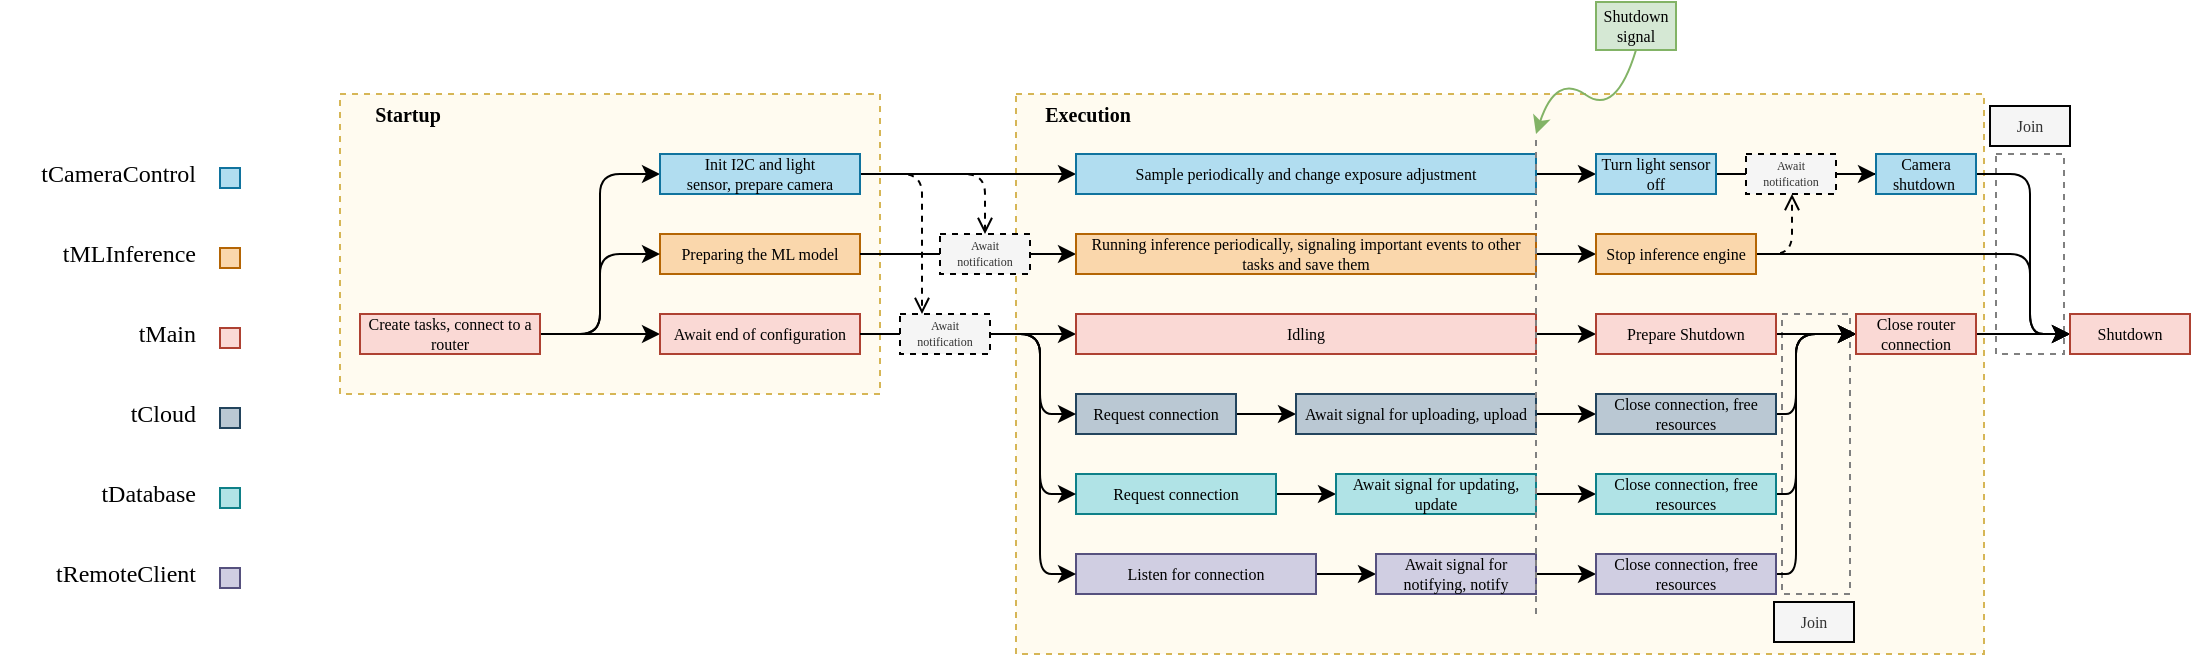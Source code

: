 <mxfile version="13.9.9" type="device"><diagram id="tqQXuNjuuDOLoPQWWJiC" name="Page-1"><mxGraphModel dx="2105" dy="995" grid="1" gridSize="10" guides="1" tooltips="1" connect="1" arrows="1" fold="1" page="1" pageScale="1" pageWidth="827" pageHeight="1169" math="0" shadow="0"><root><mxCell id="0"/><mxCell id="1" parent="0"/><mxCell id="YGMQ-KxcVaCprrHI7GBC-61" value="" style="rounded=0;whiteSpace=wrap;html=1;fontFamily=Consolas;fontSize=8;align=right;dashed=1;fillColor=#FFFBF0;strokeColor=#d6b656;" parent="1" vertex="1"><mxGeometry x="-190" y="290" width="270" height="150" as="geometry"/></mxCell><mxCell id="z_RuCCYYodSeFgYxnyRq-13" value="" style="rounded=0;whiteSpace=wrap;html=1;fontFamily=Consolas;fontSize=8;align=right;dashed=1;fillColor=#FFFBF0;strokeColor=#d6b656;" parent="1" vertex="1"><mxGeometry x="148" y="290" width="484" height="280" as="geometry"/></mxCell><mxCell id="YGMQ-KxcVaCprrHI7GBC-22" value="" style="rounded=0;whiteSpace=wrap;html=1;fillColor=none;fontFamily=Consolas;fontSize=8;fontColor=#000000;align=right;dashed=1;strokeColor=#808080;" parent="1" vertex="1"><mxGeometry x="531" y="400" width="34" height="140" as="geometry"/></mxCell><mxCell id="z_RuCCYYodSeFgYxnyRq-24" value="" style="rounded=0;whiteSpace=wrap;html=1;fillColor=none;fontFamily=Consolas;fontSize=8;fontColor=#000000;align=right;dashed=1;strokeColor=#808080;" parent="1" vertex="1"><mxGeometry x="638" y="320" width="34" height="100" as="geometry"/></mxCell><mxCell id="qHAphGu4cNatvLI3yw4--1" style="edgeStyle=orthogonalEdgeStyle;rounded=0;orthogonalLoop=1;jettySize=auto;html=1;entryX=0;entryY=0.5;entryDx=0;entryDy=0;" edge="1" parent="1" source="qHAphGu4cNatvLI3yw4--3" target="oAE915m8mz4izyao9FX0-108"><mxGeometry relative="1" as="geometry"/></mxCell><mxCell id="oAE915m8mz4izyao9FX0-77" value="&lt;span style=&quot;font-size: 8px ; text-align: left&quot;&gt;Preparing the ML model&lt;/span&gt;" style="rounded=0;whiteSpace=wrap;html=1;fontFamily=Consolas;fillColor=#fad7ac;fontSize=8;strokeColor=#b46504;" parent="1" vertex="1"><mxGeometry x="-30" y="360" width="100" height="20" as="geometry"/></mxCell><mxCell id="oAE915m8mz4izyao9FX0-81" style="rounded=1;orthogonalLoop=1;jettySize=auto;html=1;entryX=0;entryY=0.5;entryDx=0;entryDy=0;fontFamily=Consolas;exitX=1;exitY=0.5;exitDx=0;exitDy=0;fontSize=8;edgeStyle=orthogonalEdgeStyle;" parent="1" source="oAE915m8mz4izyao9FX0-89" target="oAE915m8mz4izyao9FX0-77" edge="1"><mxGeometry relative="1" as="geometry"><mxPoint x="-10" y="420.029" as="sourcePoint"/></mxGeometry></mxCell><mxCell id="oAE915m8mz4izyao9FX0-100" style="rounded=1;orthogonalLoop=1;jettySize=auto;html=1;endArrow=classic;endFill=1;fontFamily=Consolas;fontSize=8;exitX=1;exitY=0.5;exitDx=0;exitDy=0;entryX=0;entryY=0.5;entryDx=0;entryDy=0;edgeStyle=orthogonalEdgeStyle;" parent="1" source="oAE915m8mz4izyao9FX0-89" target="oAE915m8mz4izyao9FX0-99" edge="1"><mxGeometry relative="1" as="geometry"/></mxCell><mxCell id="oAE915m8mz4izyao9FX0-139" style="edgeStyle=orthogonalEdgeStyle;rounded=1;orthogonalLoop=1;jettySize=auto;html=1;endArrow=classic;endFill=1;fontFamily=Consolas;fontSize=8;fontColor=#000000;" parent="1" source="oAE915m8mz4izyao9FX0-89" target="oAE915m8mz4izyao9FX0-138" edge="1"><mxGeometry relative="1" as="geometry"><mxPoint x="-30" y="330" as="targetPoint"/></mxGeometry></mxCell><mxCell id="oAE915m8mz4izyao9FX0-89" value="Create tasks, connect to a router" style="rounded=0;whiteSpace=wrap;html=1;fontFamily=Consolas;fillColor=#fad9d5;fontSize=8;strokeColor=#ae4132;" parent="1" vertex="1"><mxGeometry x="-180" y="400" width="90" height="20" as="geometry"/></mxCell><mxCell id="oAE915m8mz4izyao9FX0-93" value="&lt;span&gt;tMLInference&lt;/span&gt;" style="text;html=1;strokeColor=none;fillColor=none;align=right;verticalAlign=middle;whiteSpace=wrap;rounded=0;fontFamily=Consolas;" parent="1" vertex="1"><mxGeometry x="-340" y="360" width="80" height="20" as="geometry"/></mxCell><mxCell id="oAE915m8mz4izyao9FX0-94" value="&lt;span&gt;tMain&lt;/span&gt;" style="text;html=1;strokeColor=none;fillColor=none;align=right;verticalAlign=middle;whiteSpace=wrap;rounded=0;fontFamily=Consolas;" parent="1" vertex="1"><mxGeometry x="-290" y="400" width="30" height="20" as="geometry"/></mxCell><mxCell id="oAE915m8mz4izyao9FX0-97" value="&lt;span&gt;tCameraControl&lt;/span&gt;" style="text;html=1;strokeColor=none;fillColor=none;align=right;verticalAlign=middle;whiteSpace=wrap;rounded=0;fontFamily=Consolas;" parent="1" vertex="1"><mxGeometry x="-360" y="320" width="100" height="20" as="geometry"/></mxCell><mxCell id="qHAphGu4cNatvLI3yw4--2" style="edgeStyle=orthogonalEdgeStyle;rounded=0;orthogonalLoop=1;jettySize=auto;html=1;" edge="1" parent="1" source="oAE915m8mz4izyao9FX0-99" target="oAE915m8mz4izyao9FX0-106"><mxGeometry relative="1" as="geometry"/></mxCell><mxCell id="qHAphGu4cNatvLI3yw4--5" style="edgeStyle=orthogonalEdgeStyle;rounded=1;orthogonalLoop=1;jettySize=auto;html=1;entryX=0.5;entryY=0;entryDx=0;entryDy=0;endArrow=open;endFill=0;dashed=1;" edge="1" parent="1" source="oAE915m8mz4izyao9FX0-99" target="qHAphGu4cNatvLI3yw4--3"><mxGeometry relative="1" as="geometry"/></mxCell><mxCell id="qHAphGu4cNatvLI3yw4--10" style="edgeStyle=orthogonalEdgeStyle;rounded=1;orthogonalLoop=1;jettySize=auto;html=1;entryX=0.25;entryY=0;entryDx=0;entryDy=0;dashed=1;endArrow=open;endFill=0;" edge="1" parent="1" source="oAE915m8mz4izyao9FX0-99" target="qHAphGu4cNatvLI3yw4--8"><mxGeometry relative="1" as="geometry"><mxPoint x="90" y="400" as="targetPoint"/><Array as="points"><mxPoint x="101" y="330"/><mxPoint x="101" y="400"/></Array></mxGeometry></mxCell><mxCell id="oAE915m8mz4izyao9FX0-99" value="&lt;span style=&quot;font-size: 8px ; text-align: left&quot;&gt;Init I2C and light sensor,&amp;nbsp;&lt;/span&gt;prepare camera" style="rounded=0;whiteSpace=wrap;html=1;fontFamily=Consolas;fillColor=#b1ddf0;fontSize=8;strokeColor=#10739e;" parent="1" vertex="1"><mxGeometry x="-30" y="320" width="100" height="20" as="geometry"/></mxCell><mxCell id="oAE915m8mz4izyao9FX0-157" style="edgeStyle=orthogonalEdgeStyle;rounded=1;orthogonalLoop=1;jettySize=auto;html=1;entryX=0;entryY=0.5;entryDx=0;entryDy=0;endArrow=classic;endFill=1;fontFamily=Consolas;fontSize=8;fontColor=#000000;" parent="1" source="oAE915m8mz4izyao9FX0-106" target="oAE915m8mz4izyao9FX0-164" edge="1"><mxGeometry relative="1" as="geometry"><mxPoint x="458" y="410" as="targetPoint"/></mxGeometry></mxCell><mxCell id="oAE915m8mz4izyao9FX0-106" value="&lt;span style=&quot;font-size: 8px ; text-align: left&quot;&gt;Sample periodically and change exposure adjustment&lt;/span&gt;" style="rounded=0;whiteSpace=wrap;html=1;fontFamily=Consolas;fillColor=#b1ddf0;fontSize=8;strokeColor=#10739e;" parent="1" vertex="1"><mxGeometry x="178" y="320" width="230" height="20" as="geometry"/></mxCell><mxCell id="oAE915m8mz4izyao9FX0-156" style="edgeStyle=orthogonalEdgeStyle;rounded=1;orthogonalLoop=1;jettySize=auto;html=1;entryX=0;entryY=0.5;entryDx=0;entryDy=0;endArrow=classic;endFill=1;fontFamily=Consolas;fontSize=8;fontColor=#000000;" parent="1" source="oAE915m8mz4izyao9FX0-108" target="oAE915m8mz4izyao9FX0-166" edge="1"><mxGeometry relative="1" as="geometry"><mxPoint x="458" y="410" as="targetPoint"/></mxGeometry></mxCell><mxCell id="oAE915m8mz4izyao9FX0-108" value="&lt;span style=&quot;font-size: 8px ; text-align: left&quot;&gt;Running inference periodically, signaling important events to other tasks and save them&lt;/span&gt;" style="rounded=0;whiteSpace=wrap;html=1;fontFamily=Consolas;fillColor=#fad7ac;fontSize=8;strokeColor=#b46504;" parent="1" vertex="1"><mxGeometry x="178" y="360" width="230" height="20" as="geometry"/></mxCell><mxCell id="oAE915m8mz4izyao9FX0-110" value="&lt;span&gt;tCloud&lt;/span&gt;" style="text;html=1;strokeColor=none;fillColor=none;align=right;verticalAlign=middle;whiteSpace=wrap;rounded=0;fontFamily=Consolas;" parent="1" vertex="1"><mxGeometry x="-300" y="440" width="40" height="20" as="geometry"/></mxCell><mxCell id="oAE915m8mz4izyao9FX0-113" value="&lt;span&gt;tDatabase&lt;/span&gt;" style="text;html=1;strokeColor=none;fillColor=none;align=right;verticalAlign=middle;whiteSpace=wrap;rounded=0;fontFamily=Consolas;" parent="1" vertex="1"><mxGeometry x="-320" y="480" width="60" height="20" as="geometry"/></mxCell><mxCell id="oAE915m8mz4izyao9FX0-114" value="&lt;span&gt;tRemoteClient&lt;/span&gt;" style="text;html=1;strokeColor=none;fillColor=none;align=right;verticalAlign=middle;whiteSpace=wrap;rounded=0;fontFamily=Consolas;" parent="1" vertex="1"><mxGeometry x="-350" y="520" width="90" height="20" as="geometry"/></mxCell><mxCell id="oAE915m8mz4izyao9FX0-128" style="edgeStyle=none;rounded=0;orthogonalLoop=1;jettySize=auto;html=1;endArrow=classic;endFill=1;fontFamily=Consolas;fontSize=8;" parent="1" source="oAE915m8mz4izyao9FX0-115" target="oAE915m8mz4izyao9FX0-127" edge="1"><mxGeometry relative="1" as="geometry"/></mxCell><mxCell id="oAE915m8mz4izyao9FX0-115" value="Request connection" style="rounded=0;whiteSpace=wrap;html=1;fontFamily=Consolas;fillColor=#bac8d3;fontSize=8;strokeColor=#23445d;" parent="1" vertex="1"><mxGeometry x="178" y="440" width="80" height="20" as="geometry"/></mxCell><mxCell id="oAE915m8mz4izyao9FX0-129" style="edgeStyle=none;rounded=0;orthogonalLoop=1;jettySize=auto;html=1;endArrow=classic;endFill=1;fontFamily=Consolas;fontSize=8;" parent="1" source="oAE915m8mz4izyao9FX0-118" target="oAE915m8mz4izyao9FX0-126" edge="1"><mxGeometry relative="1" as="geometry"/></mxCell><mxCell id="oAE915m8mz4izyao9FX0-118" value="&lt;span&gt;Request connection&lt;/span&gt;" style="rounded=0;whiteSpace=wrap;html=1;fontFamily=Consolas;fillColor=#b0e3e6;fontSize=8;strokeColor=#0e8088;" parent="1" vertex="1"><mxGeometry x="178" y="480" width="100" height="20" as="geometry"/></mxCell><mxCell id="oAE915m8mz4izyao9FX0-130" style="edgeStyle=none;rounded=0;orthogonalLoop=1;jettySize=auto;html=1;endArrow=classic;endFill=1;fontFamily=Consolas;fontSize=8;" parent="1" source="oAE915m8mz4izyao9FX0-119" target="oAE915m8mz4izyao9FX0-124" edge="1"><mxGeometry relative="1" as="geometry"/></mxCell><mxCell id="oAE915m8mz4izyao9FX0-119" value="Listen for connection" style="rounded=0;whiteSpace=wrap;html=1;fontFamily=Consolas;fillColor=#d0cee2;fontSize=8;strokeColor=#56517e;" parent="1" vertex="1"><mxGeometry x="178" y="520" width="120" height="20" as="geometry"/></mxCell><mxCell id="oAE915m8mz4izyao9FX0-160" style="edgeStyle=orthogonalEdgeStyle;rounded=1;orthogonalLoop=1;jettySize=auto;html=1;endArrow=classic;endFill=1;fontFamily=Consolas;fontSize=8;fontColor=#000000;" parent="1" source="oAE915m8mz4izyao9FX0-124" target="z_RuCCYYodSeFgYxnyRq-2" edge="1"><mxGeometry relative="1" as="geometry"><mxPoint x="458" y="530" as="targetPoint"/></mxGeometry></mxCell><mxCell id="oAE915m8mz4izyao9FX0-124" value="Await signal for notifying, notify" style="rounded=0;whiteSpace=wrap;html=1;fontFamily=Consolas;fillColor=#d0cee2;fontSize=8;strokeColor=#56517e;" parent="1" vertex="1"><mxGeometry x="328" y="520" width="80" height="20" as="geometry"/></mxCell><mxCell id="oAE915m8mz4izyao9FX0-159" style="edgeStyle=orthogonalEdgeStyle;rounded=1;orthogonalLoop=1;jettySize=auto;html=1;endArrow=classic;endFill=1;fontFamily=Consolas;fontSize=8;fontColor=#000000;" parent="1" source="oAE915m8mz4izyao9FX0-126" target="oAE915m8mz4izyao9FX0-174" edge="1"><mxGeometry relative="1" as="geometry"><mxPoint x="458" y="490" as="targetPoint"/></mxGeometry></mxCell><mxCell id="oAE915m8mz4izyao9FX0-126" value="Await signal for updating, update" style="rounded=0;whiteSpace=wrap;html=1;fontFamily=Consolas;fillColor=#b0e3e6;fontSize=8;strokeColor=#0e8088;" parent="1" vertex="1"><mxGeometry x="308" y="480" width="100" height="20" as="geometry"/></mxCell><mxCell id="oAE915m8mz4izyao9FX0-158" style="edgeStyle=orthogonalEdgeStyle;rounded=1;orthogonalLoop=1;jettySize=auto;html=1;endArrow=classic;endFill=1;fontFamily=Consolas;fontSize=8;fontColor=#000000;" parent="1" source="oAE915m8mz4izyao9FX0-127" target="oAE915m8mz4izyao9FX0-176" edge="1"><mxGeometry relative="1" as="geometry"><mxPoint x="458" y="450" as="targetPoint"/></mxGeometry></mxCell><mxCell id="oAE915m8mz4izyao9FX0-127" value="Await signal for uploading, upload" style="rounded=0;whiteSpace=wrap;html=1;fontFamily=Consolas;fillColor=#bac8d3;fontSize=8;strokeColor=#23445d;" parent="1" vertex="1"><mxGeometry x="288" y="440" width="120" height="20" as="geometry"/></mxCell><mxCell id="oAE915m8mz4izyao9FX0-138" value="Await end of configuration" style="rounded=0;whiteSpace=wrap;html=1;fontFamily=Consolas;fillColor=#fad9d5;fontSize=8;strokeColor=#ae4132;" parent="1" vertex="1"><mxGeometry x="-30" y="400" width="100" height="20" as="geometry"/></mxCell><mxCell id="oAE915m8mz4izyao9FX0-147" style="edgeStyle=orthogonalEdgeStyle;rounded=1;orthogonalLoop=1;jettySize=auto;html=1;entryX=0;entryY=0.5;entryDx=0;entryDy=0;endArrow=classic;endFill=1;fontFamily=Consolas;fontSize=8;fontColor=#000000;" parent="1" source="oAE915m8mz4izyao9FX0-138" target="oAE915m8mz4izyao9FX0-115" edge="1"><mxGeometry relative="1" as="geometry"><mxPoint x="138.0" y="410.034" as="sourcePoint"/><Array as="points"><mxPoint x="160" y="410"/><mxPoint x="160" y="450"/></Array></mxGeometry></mxCell><mxCell id="oAE915m8mz4izyao9FX0-148" style="edgeStyle=orthogonalEdgeStyle;rounded=1;orthogonalLoop=1;jettySize=auto;html=1;entryX=0;entryY=0.5;entryDx=0;entryDy=0;endArrow=classic;endFill=1;fontFamily=Consolas;fontSize=8;fontColor=#000000;" parent="1" source="oAE915m8mz4izyao9FX0-138" target="oAE915m8mz4izyao9FX0-118" edge="1"><mxGeometry relative="1" as="geometry"><mxPoint x="138.0" y="410.034" as="sourcePoint"/><Array as="points"><mxPoint x="160" y="410"/><mxPoint x="160" y="490"/></Array></mxGeometry></mxCell><mxCell id="oAE915m8mz4izyao9FX0-149" style="edgeStyle=orthogonalEdgeStyle;rounded=1;orthogonalLoop=1;jettySize=auto;html=1;entryX=0;entryY=0.5;entryDx=0;entryDy=0;endArrow=classic;endFill=1;fontFamily=Consolas;fontSize=8;fontColor=#000000;" parent="1" source="oAE915m8mz4izyao9FX0-138" target="oAE915m8mz4izyao9FX0-119" edge="1"><mxGeometry relative="1" as="geometry"><mxPoint x="138.0" y="410.034" as="sourcePoint"/><Array as="points"><mxPoint x="160" y="410"/><mxPoint x="160" y="530"/></Array></mxGeometry></mxCell><mxCell id="oAE915m8mz4izyao9FX0-153" style="edgeStyle=orthogonalEdgeStyle;rounded=1;orthogonalLoop=1;jettySize=auto;html=1;endArrow=classic;endFill=1;fontFamily=Consolas;fontSize=8;fontColor=#000000;" parent="1" source="qHAphGu4cNatvLI3yw4--8" target="oAE915m8mz4izyao9FX0-152" edge="1"><mxGeometry relative="1" as="geometry"><mxPoint x="138.0" y="410" as="sourcePoint"/></mxGeometry></mxCell><mxCell id="oAE915m8mz4izyao9FX0-155" style="edgeStyle=orthogonalEdgeStyle;rounded=1;orthogonalLoop=1;jettySize=auto;html=1;endArrow=classic;endFill=1;fontFamily=Consolas;fontSize=8;fontColor=#000000;entryX=0;entryY=0.5;entryDx=0;entryDy=0;" parent="1" source="oAE915m8mz4izyao9FX0-152" target="oAE915m8mz4izyao9FX0-178" edge="1"><mxGeometry relative="1" as="geometry"><mxPoint x="458" y="410" as="targetPoint"/></mxGeometry></mxCell><mxCell id="oAE915m8mz4izyao9FX0-152" value="Idling" style="rounded=0;whiteSpace=wrap;html=1;fontFamily=Consolas;fillColor=#fad9d5;fontSize=8;strokeColor=#ae4132;" parent="1" vertex="1"><mxGeometry x="178" y="400" width="230" height="20" as="geometry"/></mxCell><mxCell id="oAE915m8mz4izyao9FX0-163" style="edgeStyle=orthogonalEdgeStyle;rounded=1;orthogonalLoop=1;jettySize=auto;html=1;entryX=0;entryY=0.5;entryDx=0;entryDy=0;endArrow=classic;endFill=1;fontFamily=Consolas;fontSize=8;fontColor=#000000;exitX=1;exitY=0.5;exitDx=0;exitDy=0;" parent="1" source="YGMQ-KxcVaCprrHI7GBC-1" target="oAE915m8mz4izyao9FX0-179" edge="1"><mxGeometry relative="1" as="geometry"><mxPoint x="635" y="330" as="sourcePoint"/><Array as="points"><mxPoint x="655" y="330"/><mxPoint x="655" y="410"/></Array></mxGeometry></mxCell><mxCell id="YGMQ-KxcVaCprrHI7GBC-2" style="edgeStyle=orthogonalEdgeStyle;rounded=0;orthogonalLoop=1;jettySize=auto;html=1;" parent="1" source="YGMQ-KxcVaCprrHI7GBC-3" target="YGMQ-KxcVaCprrHI7GBC-1" edge="1"><mxGeometry relative="1" as="geometry"/></mxCell><mxCell id="YGMQ-KxcVaCprrHI7GBC-8" style="edgeStyle=orthogonalEdgeStyle;rounded=1;orthogonalLoop=1;jettySize=auto;html=1;endArrow=none;endFill=0;strokeColor=#000000;fontSize=6;" parent="1" source="oAE915m8mz4izyao9FX0-164" target="YGMQ-KxcVaCprrHI7GBC-3" edge="1"><mxGeometry relative="1" as="geometry"/></mxCell><mxCell id="oAE915m8mz4izyao9FX0-164" value="Turn light sensor off" style="rounded=0;whiteSpace=wrap;html=1;fontFamily=Consolas;fillColor=#b1ddf0;fontSize=8;strokeColor=#10739e;" parent="1" vertex="1"><mxGeometry x="438" y="320" width="60" height="20" as="geometry"/></mxCell><mxCell id="oAE915m8mz4izyao9FX0-165" style="edgeStyle=orthogonalEdgeStyle;rounded=1;orthogonalLoop=1;jettySize=auto;html=1;entryX=0;entryY=0.5;entryDx=0;entryDy=0;endArrow=classic;endFill=1;fontFamily=Consolas;fontSize=8;fontColor=#000000;" parent="1" source="oAE915m8mz4izyao9FX0-166" target="oAE915m8mz4izyao9FX0-179" edge="1"><mxGeometry relative="1" as="geometry"><Array as="points"><mxPoint x="655" y="370"/><mxPoint x="655" y="410"/></Array></mxGeometry></mxCell><mxCell id="YGMQ-KxcVaCprrHI7GBC-6" style="edgeStyle=orthogonalEdgeStyle;rounded=1;orthogonalLoop=1;jettySize=auto;html=1;endArrow=open;endFill=0;strokeColor=#000000;fontSize=6;dashed=1;" parent="1" source="oAE915m8mz4izyao9FX0-166" target="YGMQ-KxcVaCprrHI7GBC-3" edge="1"><mxGeometry relative="1" as="geometry"><Array as="points"><mxPoint x="536" y="370"/></Array></mxGeometry></mxCell><mxCell id="oAE915m8mz4izyao9FX0-166" value="Stop inference engine" style="rounded=0;whiteSpace=wrap;html=1;fontFamily=Consolas;fillColor=#fad7ac;fontSize=8;strokeColor=#b46504;" parent="1" vertex="1"><mxGeometry x="438" y="360" width="80" height="20" as="geometry"/></mxCell><mxCell id="YGMQ-KxcVaCprrHI7GBC-20" style="edgeStyle=orthogonalEdgeStyle;rounded=1;orthogonalLoop=1;jettySize=auto;html=1;entryX=0;entryY=0.5;entryDx=0;entryDy=0;endArrow=classic;endFill=1;strokeColor=#000000;fontSize=6;" parent="1" source="oAE915m8mz4izyao9FX0-174" target="YGMQ-KxcVaCprrHI7GBC-10" edge="1"><mxGeometry relative="1" as="geometry"><Array as="points"><mxPoint x="538" y="490"/><mxPoint x="538" y="410"/></Array></mxGeometry></mxCell><mxCell id="oAE915m8mz4izyao9FX0-174" value="Close connection, free resources" style="rounded=0;whiteSpace=wrap;html=1;fontFamily=Consolas;fillColor=#b0e3e6;fontSize=8;strokeColor=#0e8088;" parent="1" vertex="1"><mxGeometry x="438" y="480" width="90" height="20" as="geometry"/></mxCell><mxCell id="YGMQ-KxcVaCprrHI7GBC-19" style="edgeStyle=orthogonalEdgeStyle;rounded=1;orthogonalLoop=1;jettySize=auto;html=1;entryX=0;entryY=0.5;entryDx=0;entryDy=0;endArrow=classic;endFill=1;strokeColor=#000000;fontSize=6;" parent="1" source="oAE915m8mz4izyao9FX0-176" target="YGMQ-KxcVaCprrHI7GBC-10" edge="1"><mxGeometry relative="1" as="geometry"><Array as="points"><mxPoint x="538" y="450"/><mxPoint x="538" y="410"/></Array></mxGeometry></mxCell><mxCell id="oAE915m8mz4izyao9FX0-176" value="Close connection, free resources" style="rounded=0;whiteSpace=wrap;html=1;fontFamily=Consolas;fillColor=#bac8d3;fontSize=8;strokeColor=#23445d;" parent="1" vertex="1"><mxGeometry x="438" y="440" width="90" height="20" as="geometry"/></mxCell><mxCell id="oAE915m8mz4izyao9FX0-177" style="edgeStyle=orthogonalEdgeStyle;rounded=1;orthogonalLoop=1;jettySize=auto;html=1;endArrow=classic;endFill=1;fontFamily=Consolas;fontSize=8;fontColor=#000000;exitX=1;exitY=0.5;exitDx=0;exitDy=0;" parent="1" source="YGMQ-KxcVaCprrHI7GBC-10" target="oAE915m8mz4izyao9FX0-179" edge="1"><mxGeometry relative="1" as="geometry"><mxPoint x="635" y="410" as="sourcePoint"/></mxGeometry></mxCell><mxCell id="oAE915m8mz4izyao9FX0-178" value="Prepare Shutdown" style="rounded=0;whiteSpace=wrap;html=1;fontFamily=Consolas;fillColor=#fad9d5;fontSize=8;" parent="1" vertex="1"><mxGeometry x="438" y="400" width="90" height="20" as="geometry"/></mxCell><mxCell id="oAE915m8mz4izyao9FX0-179" value="Shutdown" style="rounded=0;whiteSpace=wrap;html=1;fontFamily=Consolas;fillColor=#fad9d5;fontSize=8;" parent="1" vertex="1"><mxGeometry x="675" y="400" width="60" height="20" as="geometry"/></mxCell><mxCell id="YGMQ-KxcVaCprrHI7GBC-21" style="edgeStyle=orthogonalEdgeStyle;rounded=1;orthogonalLoop=1;jettySize=auto;html=1;entryX=0;entryY=0.5;entryDx=0;entryDy=0;endArrow=classic;endFill=1;strokeColor=#000000;fontSize=6;" parent="1" source="z_RuCCYYodSeFgYxnyRq-2" target="YGMQ-KxcVaCprrHI7GBC-10" edge="1"><mxGeometry relative="1" as="geometry"><Array as="points"><mxPoint x="538" y="530"/><mxPoint x="538" y="410"/></Array></mxGeometry></mxCell><mxCell id="z_RuCCYYodSeFgYxnyRq-2" value="Close connection, free resources" style="rounded=0;whiteSpace=wrap;html=1;fontFamily=Consolas;fillColor=#d0cee2;fontSize=8;strokeColor=#56517e;" parent="1" vertex="1"><mxGeometry x="438" y="520" width="90" height="20" as="geometry"/></mxCell><mxCell id="z_RuCCYYodSeFgYxnyRq-9" value="&lt;span&gt;Join&lt;/span&gt;" style="rounded=0;whiteSpace=wrap;html=1;fontFamily=Consolas;fillColor=#f5f5f5;fontSize=8;strokeColor=#000000;fontColor=#333333;fontStyle=0;" parent="1" vertex="1"><mxGeometry x="635" y="296" width="40" height="20" as="geometry"/></mxCell><mxCell id="z_RuCCYYodSeFgYxnyRq-10" value="" style="curved=1;endArrow=classic;html=1;exitX=0.5;exitY=1;exitDx=0;exitDy=0;fillColor=#d5e8d4;strokeColor=#82b366;" parent="1" source="z_RuCCYYodSeFgYxnyRq-11" edge="1"><mxGeometry width="50" height="50" relative="1" as="geometry"><mxPoint x="458" y="270" as="sourcePoint"/><mxPoint x="408" y="310" as="targetPoint"/><Array as="points"><mxPoint x="448" y="301"/><mxPoint x="418" y="280"/></Array></mxGeometry></mxCell><mxCell id="z_RuCCYYodSeFgYxnyRq-11" value="&lt;span&gt;Shutdown signal&lt;/span&gt;" style="rounded=0;whiteSpace=wrap;html=1;fontFamily=Consolas;fillColor=#d5e8d4;fontSize=8;strokeColor=#82b366;fontStyle=0;" parent="1" vertex="1"><mxGeometry x="438" y="244" width="40" height="24" as="geometry"/></mxCell><mxCell id="z_RuCCYYodSeFgYxnyRq-14" value="&lt;font size=&quot;1&quot;&gt;&lt;b&gt;Execution&lt;/b&gt;&lt;/font&gt;" style="rounded=0;whiteSpace=wrap;html=1;fontFamily=Consolas;fillColor=none;fontSize=8;strokeColor=none;fontStyle=0;" parent="1" vertex="1"><mxGeometry x="150" y="290" width="68" height="20" as="geometry"/></mxCell><mxCell id="YGMQ-KxcVaCprrHI7GBC-1" value="Camera shutdown&amp;nbsp;" style="rounded=0;whiteSpace=wrap;html=1;fontFamily=Consolas;fillColor=#b1ddf0;fontSize=8;strokeColor=#10739e;" parent="1" vertex="1"><mxGeometry x="578" y="320" width="50" height="20" as="geometry"/></mxCell><mxCell id="YGMQ-KxcVaCprrHI7GBC-3" value="&lt;span style=&quot;font-size: 6px;&quot;&gt;Await notification&lt;/span&gt;" style="rounded=0;whiteSpace=wrap;html=1;fontFamily=Consolas;fillColor=#f5f5f5;fontSize=6;strokeColor=#000000;fontColor=#333333;fontStyle=0;dashed=1;" parent="1" vertex="1"><mxGeometry x="513" y="320" width="45" height="20" as="geometry"/></mxCell><mxCell id="YGMQ-KxcVaCprrHI7GBC-10" value="Close router&lt;br&gt;connection" style="rounded=0;whiteSpace=wrap;html=1;fontFamily=Consolas;fillColor=#fad9d5;fontSize=8;" parent="1" vertex="1"><mxGeometry x="568" y="400" width="60" height="20" as="geometry"/></mxCell><mxCell id="YGMQ-KxcVaCprrHI7GBC-11" style="edgeStyle=orthogonalEdgeStyle;rounded=1;orthogonalLoop=1;jettySize=auto;html=1;endArrow=classic;endFill=1;fontFamily=Consolas;fontSize=8;fontColor=#000000;exitX=1;exitY=0.5;exitDx=0;exitDy=0;" parent="1" source="oAE915m8mz4izyao9FX0-178" target="YGMQ-KxcVaCprrHI7GBC-10" edge="1"><mxGeometry relative="1" as="geometry"><mxPoint x="551" y="410" as="sourcePoint"/><mxPoint x="675" y="410" as="targetPoint"/></mxGeometry></mxCell><mxCell id="YGMQ-KxcVaCprrHI7GBC-23" value="&lt;span&gt;Join&lt;/span&gt;" style="rounded=0;whiteSpace=wrap;html=1;fontFamily=Consolas;fillColor=#f5f5f5;fontSize=8;strokeColor=#000000;fontColor=#333333;fontStyle=0;" parent="1" vertex="1"><mxGeometry x="527" y="544" width="40" height="20" as="geometry"/></mxCell><mxCell id="YGMQ-KxcVaCprrHI7GBC-27" value="" style="endArrow=none;dashed=1;html=1;strokeColor=#808080;fontSize=6;" parent="1" edge="1"><mxGeometry width="50" height="50" relative="1" as="geometry"><mxPoint x="408" y="550" as="sourcePoint"/><mxPoint x="408" y="310" as="targetPoint"/></mxGeometry></mxCell><mxCell id="YGMQ-KxcVaCprrHI7GBC-55" value="" style="whiteSpace=wrap;html=1;aspect=fixed;strokeColor=#10739e;fillColor=#b1ddf0;fontSize=6;" parent="1" vertex="1"><mxGeometry x="-250" y="327" width="10" height="10" as="geometry"/></mxCell><mxCell id="YGMQ-KxcVaCprrHI7GBC-56" value="" style="whiteSpace=wrap;html=1;aspect=fixed;strokeColor=#b46504;fillColor=#fad7ac;fontSize=6;" parent="1" vertex="1"><mxGeometry x="-250" y="367" width="10" height="10" as="geometry"/></mxCell><mxCell id="YGMQ-KxcVaCprrHI7GBC-57" value="" style="whiteSpace=wrap;html=1;aspect=fixed;strokeColor=#ae4132;fillColor=#fad9d5;fontSize=6;" parent="1" vertex="1"><mxGeometry x="-250" y="407" width="10" height="10" as="geometry"/></mxCell><mxCell id="YGMQ-KxcVaCprrHI7GBC-58" value="" style="whiteSpace=wrap;html=1;aspect=fixed;strokeColor=#23445d;fillColor=#bac8d3;fontSize=6;" parent="1" vertex="1"><mxGeometry x="-250" y="447" width="10" height="10" as="geometry"/></mxCell><mxCell id="YGMQ-KxcVaCprrHI7GBC-59" value="" style="whiteSpace=wrap;html=1;aspect=fixed;strokeColor=#0e8088;fillColor=#b0e3e6;fontSize=6;" parent="1" vertex="1"><mxGeometry x="-250" y="487" width="10" height="10" as="geometry"/></mxCell><mxCell id="YGMQ-KxcVaCprrHI7GBC-60" value="" style="whiteSpace=wrap;html=1;aspect=fixed;strokeColor=#56517e;fillColor=#d0cee2;fontSize=6;" parent="1" vertex="1"><mxGeometry x="-250" y="527" width="10" height="10" as="geometry"/></mxCell><mxCell id="YGMQ-KxcVaCprrHI7GBC-62" value="&lt;font size=&quot;1&quot;&gt;&lt;b&gt;Startup&lt;/b&gt;&lt;/font&gt;" style="rounded=0;whiteSpace=wrap;html=1;fontFamily=Consolas;fillColor=none;fontSize=8;strokeColor=none;fontStyle=0;" parent="1" vertex="1"><mxGeometry x="-190" y="290" width="68" height="20" as="geometry"/></mxCell><mxCell id="qHAphGu4cNatvLI3yw4--3" value="&lt;span style=&quot;font-size: 6px;&quot;&gt;Await notification&lt;/span&gt;" style="rounded=0;whiteSpace=wrap;html=1;fontFamily=Consolas;fillColor=#f5f5f5;fontSize=6;strokeColor=#000000;fontColor=#333333;fontStyle=0;dashed=1;" vertex="1" parent="1"><mxGeometry x="110" y="360" width="45" height="20" as="geometry"/></mxCell><mxCell id="qHAphGu4cNatvLI3yw4--4" style="edgeStyle=orthogonalEdgeStyle;rounded=0;orthogonalLoop=1;jettySize=auto;html=1;endArrow=none;endFill=0;" edge="1" parent="1" source="oAE915m8mz4izyao9FX0-77" target="qHAphGu4cNatvLI3yw4--3"><mxGeometry relative="1" as="geometry"><mxPoint x="80" y="370" as="sourcePoint"/><mxPoint x="100" y="370" as="targetPoint"/><Array as="points"/></mxGeometry></mxCell><mxCell id="qHAphGu4cNatvLI3yw4--8" value="&lt;span style=&quot;font-size: 6px;&quot;&gt;Await notification&lt;/span&gt;" style="rounded=0;whiteSpace=wrap;html=1;fontFamily=Consolas;fillColor=#f5f5f5;fontSize=6;strokeColor=#000000;fontColor=#333333;fontStyle=0;dashed=1;" vertex="1" parent="1"><mxGeometry x="90" y="400" width="45" height="20" as="geometry"/></mxCell><mxCell id="qHAphGu4cNatvLI3yw4--9" style="edgeStyle=orthogonalEdgeStyle;rounded=1;orthogonalLoop=1;jettySize=auto;html=1;endArrow=none;endFill=0;fontFamily=Consolas;fontSize=8;fontColor=#000000;" edge="1" parent="1" source="oAE915m8mz4izyao9FX0-138"><mxGeometry relative="1" as="geometry"><mxPoint x="70" y="410" as="sourcePoint"/><mxPoint x="80" y="410.029" as="targetPoint"/><Array as="points"><mxPoint x="80" y="410"/><mxPoint x="80" y="410"/></Array></mxGeometry></mxCell><mxCell id="qHAphGu4cNatvLI3yw4--12" value="Prepare Shutdown" style="rounded=0;whiteSpace=wrap;html=1;fontFamily=Consolas;fillColor=#fad9d5;fontSize=8;strokeColor=#ae4132;" vertex="1" parent="1"><mxGeometry x="438" y="400" width="90" height="20" as="geometry"/></mxCell><mxCell id="qHAphGu4cNatvLI3yw4--13" value="Close router&lt;br&gt;connection" style="rounded=0;whiteSpace=wrap;html=1;fontFamily=Consolas;fillColor=#fad9d5;fontSize=8;strokeColor=#ae4132;" vertex="1" parent="1"><mxGeometry x="568" y="400" width="60" height="20" as="geometry"/></mxCell><mxCell id="qHAphGu4cNatvLI3yw4--14" value="Shutdown" style="rounded=0;whiteSpace=wrap;html=1;fontFamily=Consolas;fillColor=#fad9d5;fontSize=8;strokeColor=#ae4132;" vertex="1" parent="1"><mxGeometry x="675" y="400" width="60" height="20" as="geometry"/></mxCell></root></mxGraphModel></diagram></mxfile>